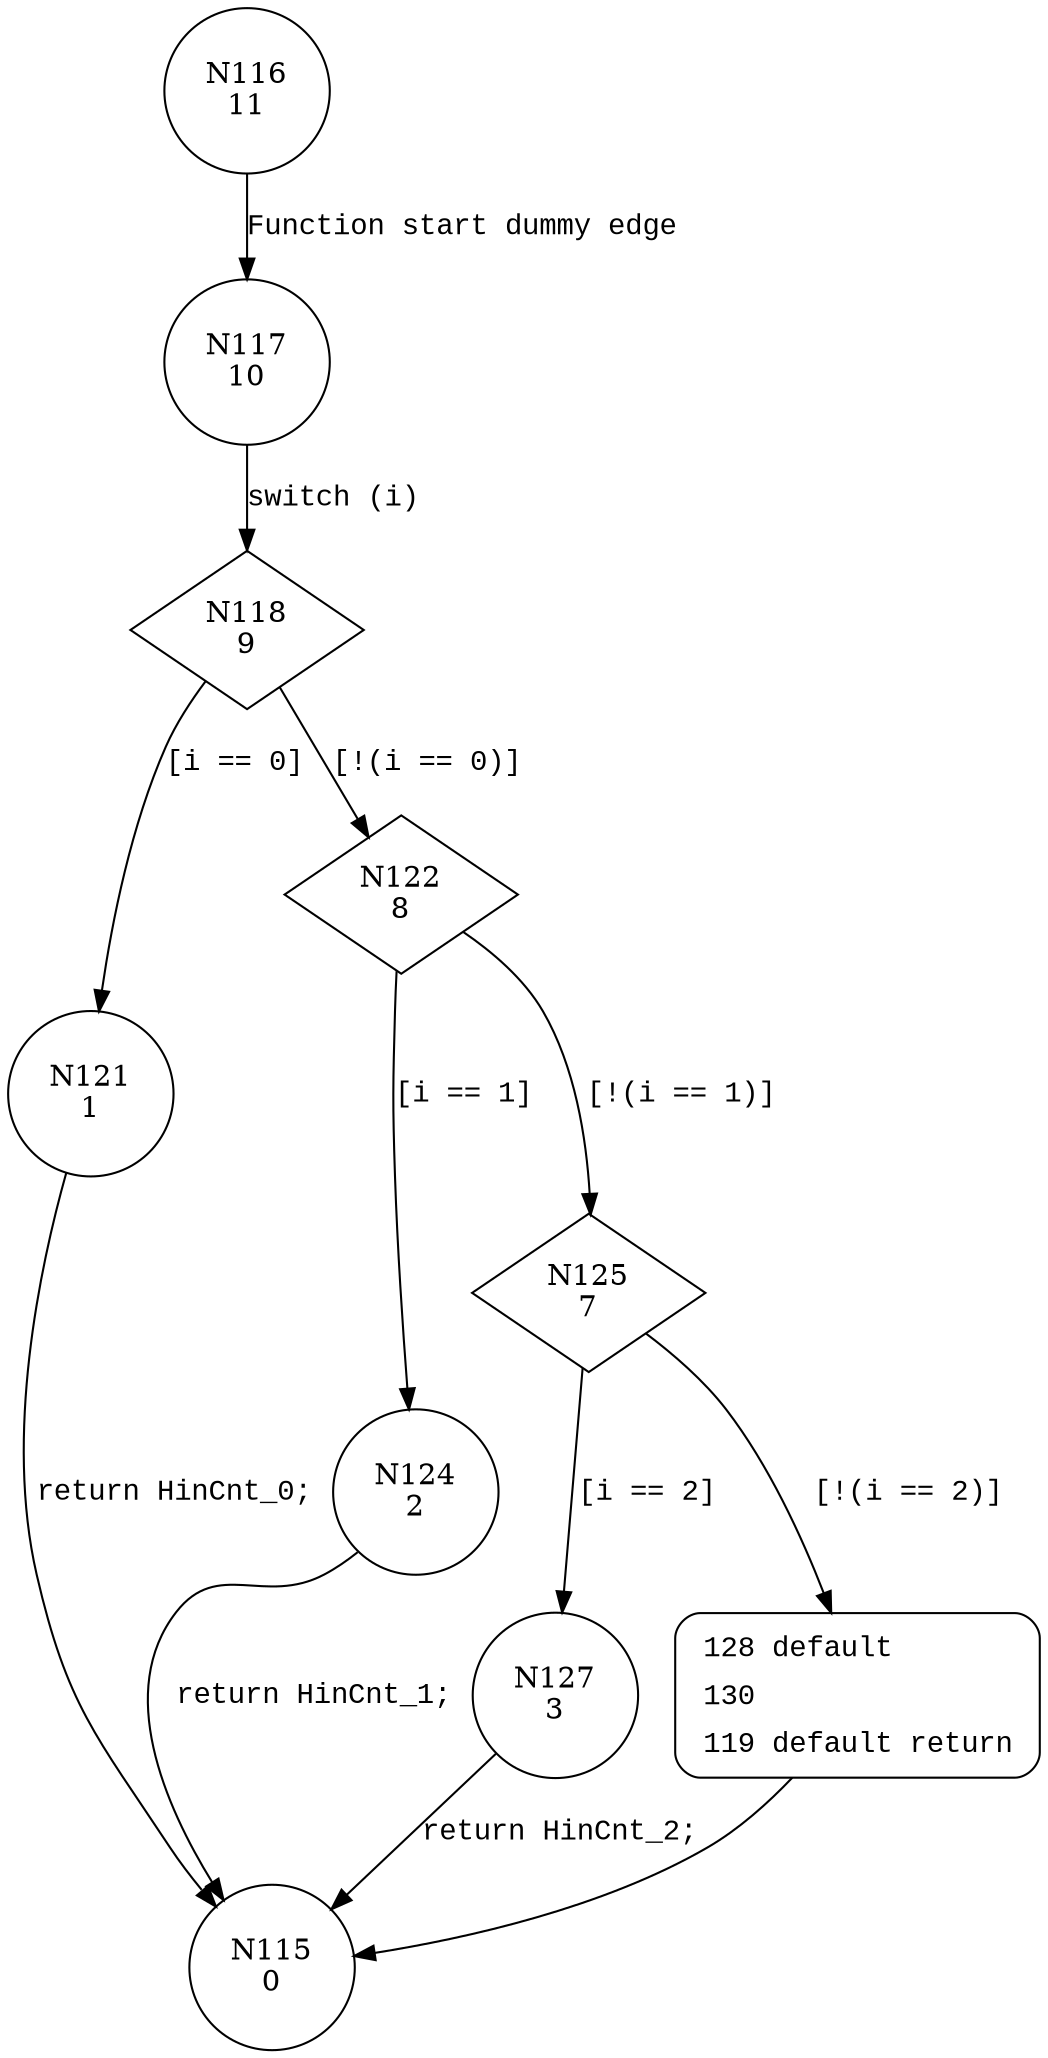 digraph getHinCnt {
116 [shape="circle" label="N116\n11"]
117 [shape="circle" label="N117\n10"]
118 [shape="diamond" label="N118\n9"]
121 [shape="circle" label="N121\n1"]
122 [shape="diamond" label="N122\n8"]
124 [shape="circle" label="N124\n2"]
125 [shape="diamond" label="N125\n7"]
127 [shape="circle" label="N127\n3"]
128 [shape="circle" label="N128\n6"]
115 [shape="circle" label="N115\n0"]
128 [style="filled,bold" penwidth="1" fillcolor="white" fontname="Courier New" shape="Mrecord" label=<<table border="0" cellborder="0" cellpadding="3" bgcolor="white"><tr><td align="right">128</td><td align="left">default</td></tr><tr><td align="right">130</td><td align="left"></td></tr><tr><td align="right">119</td><td align="left">default return</td></tr></table>>]
128 -> 115[label=""]
116 -> 117 [label="Function start dummy edge" fontname="Courier New"]
118 -> 121 [label="[i == 0]" fontname="Courier New"]
118 -> 122 [label="[!(i == 0)]" fontname="Courier New"]
122 -> 124 [label="[i == 1]" fontname="Courier New"]
122 -> 125 [label="[!(i == 1)]" fontname="Courier New"]
125 -> 127 [label="[i == 2]" fontname="Courier New"]
125 -> 128 [label="[!(i == 2)]" fontname="Courier New"]
127 -> 115 [label="return HinCnt_2;" fontname="Courier New"]
121 -> 115 [label="return HinCnt_0;" fontname="Courier New"]
117 -> 118 [label="switch (i)" fontname="Courier New"]
124 -> 115 [label="return HinCnt_1;" fontname="Courier New"]
}